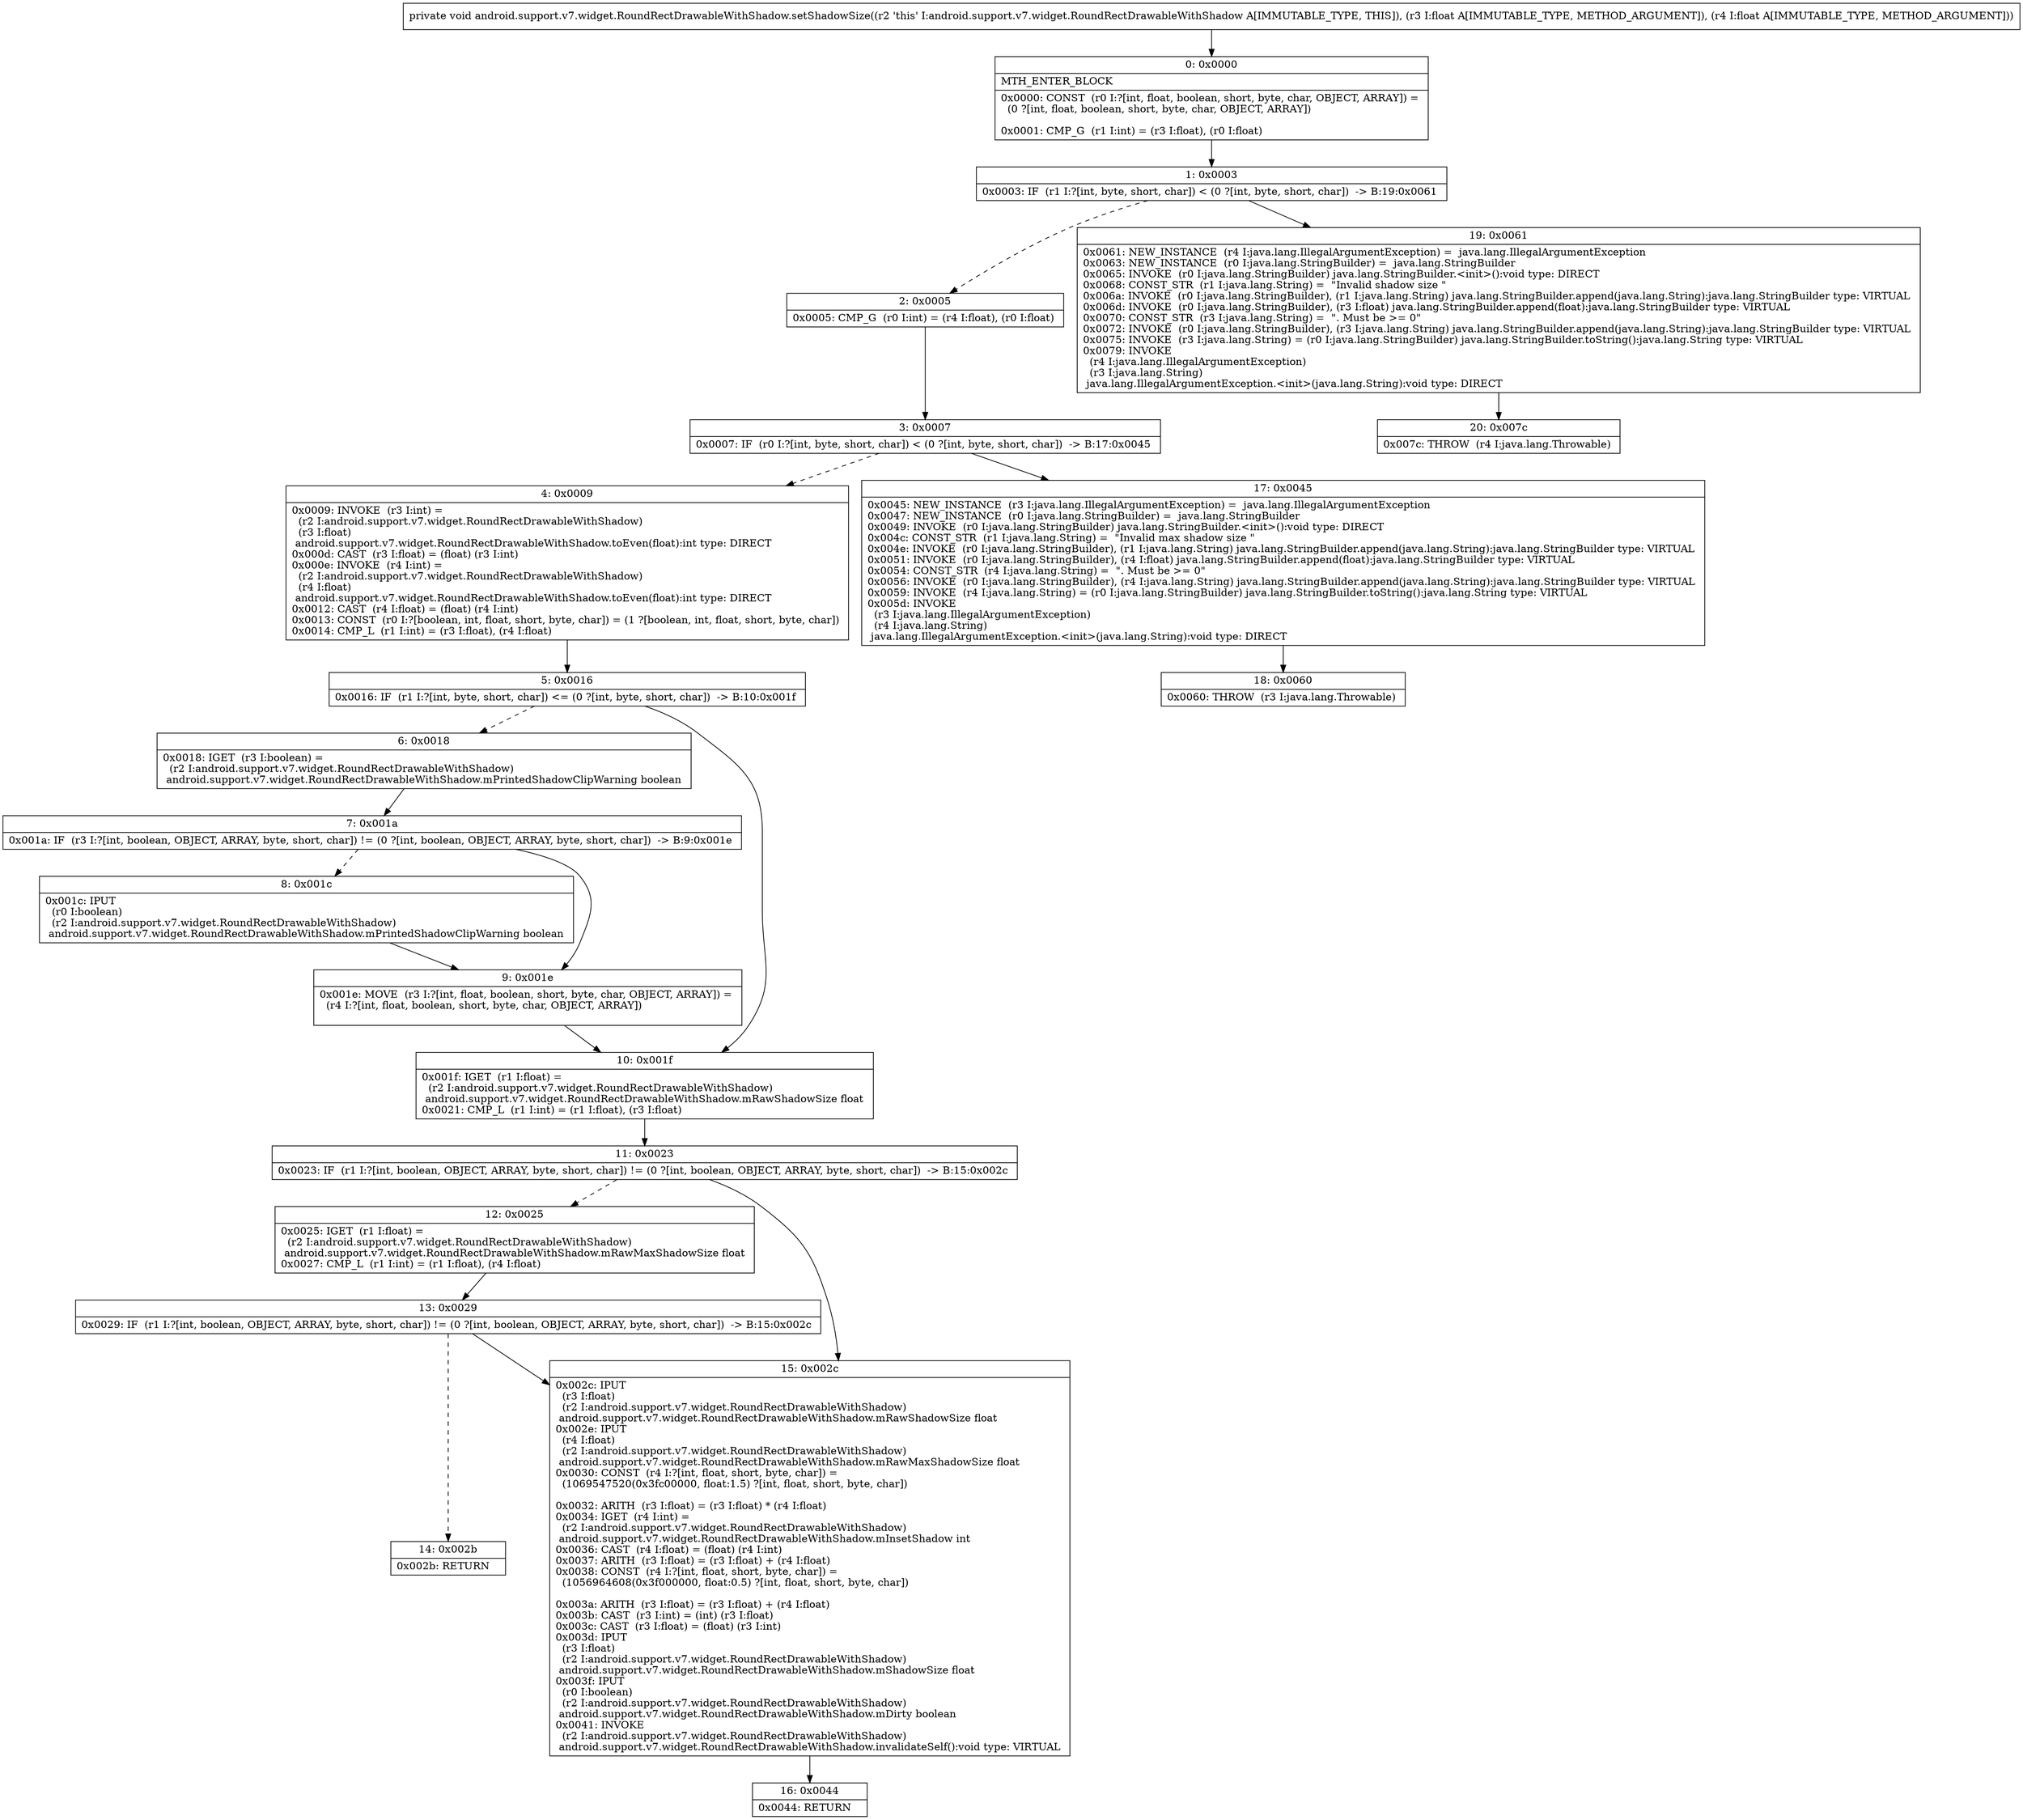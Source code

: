 digraph "CFG forandroid.support.v7.widget.RoundRectDrawableWithShadow.setShadowSize(FF)V" {
Node_0 [shape=record,label="{0\:\ 0x0000|MTH_ENTER_BLOCK\l|0x0000: CONST  (r0 I:?[int, float, boolean, short, byte, char, OBJECT, ARRAY]) = \l  (0 ?[int, float, boolean, short, byte, char, OBJECT, ARRAY])\l \l0x0001: CMP_G  (r1 I:int) = (r3 I:float), (r0 I:float) \l}"];
Node_1 [shape=record,label="{1\:\ 0x0003|0x0003: IF  (r1 I:?[int, byte, short, char]) \< (0 ?[int, byte, short, char])  \-\> B:19:0x0061 \l}"];
Node_2 [shape=record,label="{2\:\ 0x0005|0x0005: CMP_G  (r0 I:int) = (r4 I:float), (r0 I:float) \l}"];
Node_3 [shape=record,label="{3\:\ 0x0007|0x0007: IF  (r0 I:?[int, byte, short, char]) \< (0 ?[int, byte, short, char])  \-\> B:17:0x0045 \l}"];
Node_4 [shape=record,label="{4\:\ 0x0009|0x0009: INVOKE  (r3 I:int) = \l  (r2 I:android.support.v7.widget.RoundRectDrawableWithShadow)\l  (r3 I:float)\l android.support.v7.widget.RoundRectDrawableWithShadow.toEven(float):int type: DIRECT \l0x000d: CAST  (r3 I:float) = (float) (r3 I:int) \l0x000e: INVOKE  (r4 I:int) = \l  (r2 I:android.support.v7.widget.RoundRectDrawableWithShadow)\l  (r4 I:float)\l android.support.v7.widget.RoundRectDrawableWithShadow.toEven(float):int type: DIRECT \l0x0012: CAST  (r4 I:float) = (float) (r4 I:int) \l0x0013: CONST  (r0 I:?[boolean, int, float, short, byte, char]) = (1 ?[boolean, int, float, short, byte, char]) \l0x0014: CMP_L  (r1 I:int) = (r3 I:float), (r4 I:float) \l}"];
Node_5 [shape=record,label="{5\:\ 0x0016|0x0016: IF  (r1 I:?[int, byte, short, char]) \<= (0 ?[int, byte, short, char])  \-\> B:10:0x001f \l}"];
Node_6 [shape=record,label="{6\:\ 0x0018|0x0018: IGET  (r3 I:boolean) = \l  (r2 I:android.support.v7.widget.RoundRectDrawableWithShadow)\l android.support.v7.widget.RoundRectDrawableWithShadow.mPrintedShadowClipWarning boolean \l}"];
Node_7 [shape=record,label="{7\:\ 0x001a|0x001a: IF  (r3 I:?[int, boolean, OBJECT, ARRAY, byte, short, char]) != (0 ?[int, boolean, OBJECT, ARRAY, byte, short, char])  \-\> B:9:0x001e \l}"];
Node_8 [shape=record,label="{8\:\ 0x001c|0x001c: IPUT  \l  (r0 I:boolean)\l  (r2 I:android.support.v7.widget.RoundRectDrawableWithShadow)\l android.support.v7.widget.RoundRectDrawableWithShadow.mPrintedShadowClipWarning boolean \l}"];
Node_9 [shape=record,label="{9\:\ 0x001e|0x001e: MOVE  (r3 I:?[int, float, boolean, short, byte, char, OBJECT, ARRAY]) = \l  (r4 I:?[int, float, boolean, short, byte, char, OBJECT, ARRAY])\l \l}"];
Node_10 [shape=record,label="{10\:\ 0x001f|0x001f: IGET  (r1 I:float) = \l  (r2 I:android.support.v7.widget.RoundRectDrawableWithShadow)\l android.support.v7.widget.RoundRectDrawableWithShadow.mRawShadowSize float \l0x0021: CMP_L  (r1 I:int) = (r1 I:float), (r3 I:float) \l}"];
Node_11 [shape=record,label="{11\:\ 0x0023|0x0023: IF  (r1 I:?[int, boolean, OBJECT, ARRAY, byte, short, char]) != (0 ?[int, boolean, OBJECT, ARRAY, byte, short, char])  \-\> B:15:0x002c \l}"];
Node_12 [shape=record,label="{12\:\ 0x0025|0x0025: IGET  (r1 I:float) = \l  (r2 I:android.support.v7.widget.RoundRectDrawableWithShadow)\l android.support.v7.widget.RoundRectDrawableWithShadow.mRawMaxShadowSize float \l0x0027: CMP_L  (r1 I:int) = (r1 I:float), (r4 I:float) \l}"];
Node_13 [shape=record,label="{13\:\ 0x0029|0x0029: IF  (r1 I:?[int, boolean, OBJECT, ARRAY, byte, short, char]) != (0 ?[int, boolean, OBJECT, ARRAY, byte, short, char])  \-\> B:15:0x002c \l}"];
Node_14 [shape=record,label="{14\:\ 0x002b|0x002b: RETURN   \l}"];
Node_15 [shape=record,label="{15\:\ 0x002c|0x002c: IPUT  \l  (r3 I:float)\l  (r2 I:android.support.v7.widget.RoundRectDrawableWithShadow)\l android.support.v7.widget.RoundRectDrawableWithShadow.mRawShadowSize float \l0x002e: IPUT  \l  (r4 I:float)\l  (r2 I:android.support.v7.widget.RoundRectDrawableWithShadow)\l android.support.v7.widget.RoundRectDrawableWithShadow.mRawMaxShadowSize float \l0x0030: CONST  (r4 I:?[int, float, short, byte, char]) = \l  (1069547520(0x3fc00000, float:1.5) ?[int, float, short, byte, char])\l \l0x0032: ARITH  (r3 I:float) = (r3 I:float) * (r4 I:float) \l0x0034: IGET  (r4 I:int) = \l  (r2 I:android.support.v7.widget.RoundRectDrawableWithShadow)\l android.support.v7.widget.RoundRectDrawableWithShadow.mInsetShadow int \l0x0036: CAST  (r4 I:float) = (float) (r4 I:int) \l0x0037: ARITH  (r3 I:float) = (r3 I:float) + (r4 I:float) \l0x0038: CONST  (r4 I:?[int, float, short, byte, char]) = \l  (1056964608(0x3f000000, float:0.5) ?[int, float, short, byte, char])\l \l0x003a: ARITH  (r3 I:float) = (r3 I:float) + (r4 I:float) \l0x003b: CAST  (r3 I:int) = (int) (r3 I:float) \l0x003c: CAST  (r3 I:float) = (float) (r3 I:int) \l0x003d: IPUT  \l  (r3 I:float)\l  (r2 I:android.support.v7.widget.RoundRectDrawableWithShadow)\l android.support.v7.widget.RoundRectDrawableWithShadow.mShadowSize float \l0x003f: IPUT  \l  (r0 I:boolean)\l  (r2 I:android.support.v7.widget.RoundRectDrawableWithShadow)\l android.support.v7.widget.RoundRectDrawableWithShadow.mDirty boolean \l0x0041: INVOKE  \l  (r2 I:android.support.v7.widget.RoundRectDrawableWithShadow)\l android.support.v7.widget.RoundRectDrawableWithShadow.invalidateSelf():void type: VIRTUAL \l}"];
Node_16 [shape=record,label="{16\:\ 0x0044|0x0044: RETURN   \l}"];
Node_17 [shape=record,label="{17\:\ 0x0045|0x0045: NEW_INSTANCE  (r3 I:java.lang.IllegalArgumentException) =  java.lang.IllegalArgumentException \l0x0047: NEW_INSTANCE  (r0 I:java.lang.StringBuilder) =  java.lang.StringBuilder \l0x0049: INVOKE  (r0 I:java.lang.StringBuilder) java.lang.StringBuilder.\<init\>():void type: DIRECT \l0x004c: CONST_STR  (r1 I:java.lang.String) =  \"Invalid max shadow size \" \l0x004e: INVOKE  (r0 I:java.lang.StringBuilder), (r1 I:java.lang.String) java.lang.StringBuilder.append(java.lang.String):java.lang.StringBuilder type: VIRTUAL \l0x0051: INVOKE  (r0 I:java.lang.StringBuilder), (r4 I:float) java.lang.StringBuilder.append(float):java.lang.StringBuilder type: VIRTUAL \l0x0054: CONST_STR  (r4 I:java.lang.String) =  \". Must be \>= 0\" \l0x0056: INVOKE  (r0 I:java.lang.StringBuilder), (r4 I:java.lang.String) java.lang.StringBuilder.append(java.lang.String):java.lang.StringBuilder type: VIRTUAL \l0x0059: INVOKE  (r4 I:java.lang.String) = (r0 I:java.lang.StringBuilder) java.lang.StringBuilder.toString():java.lang.String type: VIRTUAL \l0x005d: INVOKE  \l  (r3 I:java.lang.IllegalArgumentException)\l  (r4 I:java.lang.String)\l java.lang.IllegalArgumentException.\<init\>(java.lang.String):void type: DIRECT \l}"];
Node_18 [shape=record,label="{18\:\ 0x0060|0x0060: THROW  (r3 I:java.lang.Throwable) \l}"];
Node_19 [shape=record,label="{19\:\ 0x0061|0x0061: NEW_INSTANCE  (r4 I:java.lang.IllegalArgumentException) =  java.lang.IllegalArgumentException \l0x0063: NEW_INSTANCE  (r0 I:java.lang.StringBuilder) =  java.lang.StringBuilder \l0x0065: INVOKE  (r0 I:java.lang.StringBuilder) java.lang.StringBuilder.\<init\>():void type: DIRECT \l0x0068: CONST_STR  (r1 I:java.lang.String) =  \"Invalid shadow size \" \l0x006a: INVOKE  (r0 I:java.lang.StringBuilder), (r1 I:java.lang.String) java.lang.StringBuilder.append(java.lang.String):java.lang.StringBuilder type: VIRTUAL \l0x006d: INVOKE  (r0 I:java.lang.StringBuilder), (r3 I:float) java.lang.StringBuilder.append(float):java.lang.StringBuilder type: VIRTUAL \l0x0070: CONST_STR  (r3 I:java.lang.String) =  \". Must be \>= 0\" \l0x0072: INVOKE  (r0 I:java.lang.StringBuilder), (r3 I:java.lang.String) java.lang.StringBuilder.append(java.lang.String):java.lang.StringBuilder type: VIRTUAL \l0x0075: INVOKE  (r3 I:java.lang.String) = (r0 I:java.lang.StringBuilder) java.lang.StringBuilder.toString():java.lang.String type: VIRTUAL \l0x0079: INVOKE  \l  (r4 I:java.lang.IllegalArgumentException)\l  (r3 I:java.lang.String)\l java.lang.IllegalArgumentException.\<init\>(java.lang.String):void type: DIRECT \l}"];
Node_20 [shape=record,label="{20\:\ 0x007c|0x007c: THROW  (r4 I:java.lang.Throwable) \l}"];
MethodNode[shape=record,label="{private void android.support.v7.widget.RoundRectDrawableWithShadow.setShadowSize((r2 'this' I:android.support.v7.widget.RoundRectDrawableWithShadow A[IMMUTABLE_TYPE, THIS]), (r3 I:float A[IMMUTABLE_TYPE, METHOD_ARGUMENT]), (r4 I:float A[IMMUTABLE_TYPE, METHOD_ARGUMENT])) }"];
MethodNode -> Node_0;
Node_0 -> Node_1;
Node_1 -> Node_2[style=dashed];
Node_1 -> Node_19;
Node_2 -> Node_3;
Node_3 -> Node_4[style=dashed];
Node_3 -> Node_17;
Node_4 -> Node_5;
Node_5 -> Node_6[style=dashed];
Node_5 -> Node_10;
Node_6 -> Node_7;
Node_7 -> Node_8[style=dashed];
Node_7 -> Node_9;
Node_8 -> Node_9;
Node_9 -> Node_10;
Node_10 -> Node_11;
Node_11 -> Node_12[style=dashed];
Node_11 -> Node_15;
Node_12 -> Node_13;
Node_13 -> Node_14[style=dashed];
Node_13 -> Node_15;
Node_15 -> Node_16;
Node_17 -> Node_18;
Node_19 -> Node_20;
}


